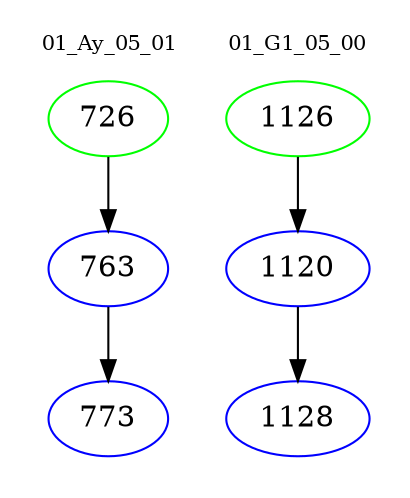 digraph{
subgraph cluster_0 {
color = white
label = "01_Ay_05_01";
fontsize=10;
T0_726 [label="726", color="green"]
T0_726 -> T0_763 [color="black"]
T0_763 [label="763", color="blue"]
T0_763 -> T0_773 [color="black"]
T0_773 [label="773", color="blue"]
}
subgraph cluster_1 {
color = white
label = "01_G1_05_00";
fontsize=10;
T1_1126 [label="1126", color="green"]
T1_1126 -> T1_1120 [color="black"]
T1_1120 [label="1120", color="blue"]
T1_1120 -> T1_1128 [color="black"]
T1_1128 [label="1128", color="blue"]
}
}
